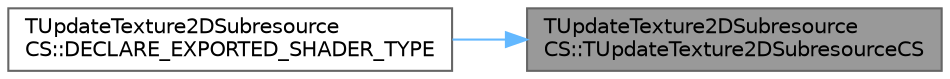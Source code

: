 digraph "TUpdateTexture2DSubresourceCS::TUpdateTexture2DSubresourceCS"
{
 // INTERACTIVE_SVG=YES
 // LATEX_PDF_SIZE
  bgcolor="transparent";
  edge [fontname=Helvetica,fontsize=10,labelfontname=Helvetica,labelfontsize=10];
  node [fontname=Helvetica,fontsize=10,shape=box,height=0.2,width=0.4];
  rankdir="RL";
  Node1 [id="Node000001",label="TUpdateTexture2DSubresource\lCS::TUpdateTexture2DSubresourceCS",height=0.2,width=0.4,color="gray40", fillcolor="grey60", style="filled", fontcolor="black",tooltip=" "];
  Node1 -> Node2 [id="edge1_Node000001_Node000002",dir="back",color="steelblue1",style="solid",tooltip=" "];
  Node2 [id="Node000002",label="TUpdateTexture2DSubresource\lCS::DECLARE_EXPORTED_SHADER_TYPE",height=0.2,width=0.4,color="grey40", fillcolor="white", style="filled",URL="$d2/d02/classTUpdateTexture2DSubresourceCS.html#ad2335a44fa9ba207947bb71ee0a8302f",tooltip=" "];
}
